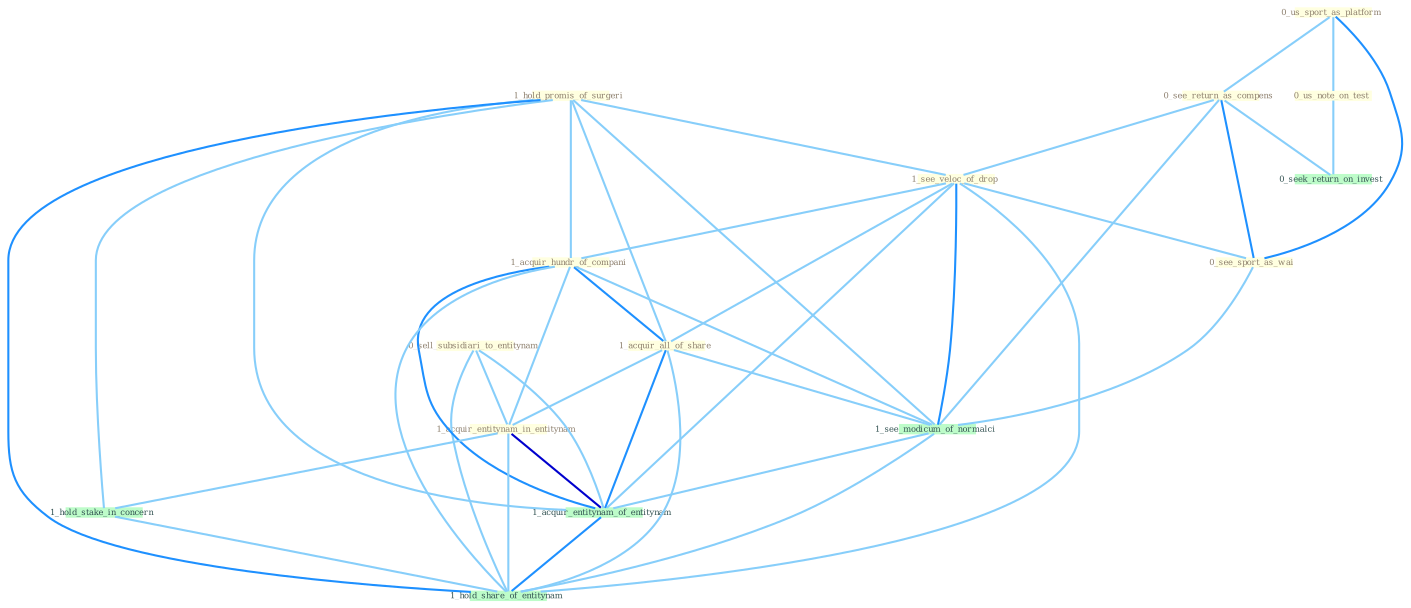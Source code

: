 Graph G{ 
    node
    [shape=polygon,style=filled,width=.5,height=.06,color="#BDFCC9",fixedsize=true,fontsize=4,
    fontcolor="#2f4f4f"];
    {node
    [color="#ffffe0", fontcolor="#8b7d6b"] "1_hold_promis_of_surgeri " "0_us_sport_as_platform " "0_us_note_on_test " "0_see_return_as_compens " "1_see_veloc_of_drop " "0_sell_subsidiari_to_entitynam " "0_see_sport_as_wai " "1_acquir_hundr_of_compani " "1_acquir_all_of_share " "1_acquir_entitynam_in_entitynam "}
{node [color="#fff0f5", fontcolor="#b22222"]}
edge [color="#B0E2FF"];

	"1_hold_promis_of_surgeri " -- "1_see_veloc_of_drop " [w="1", color="#87cefa" ];
	"1_hold_promis_of_surgeri " -- "1_acquir_hundr_of_compani " [w="1", color="#87cefa" ];
	"1_hold_promis_of_surgeri " -- "1_acquir_all_of_share " [w="1", color="#87cefa" ];
	"1_hold_promis_of_surgeri " -- "1_hold_stake_in_concern " [w="1", color="#87cefa" ];
	"1_hold_promis_of_surgeri " -- "1_see_modicum_of_normalci " [w="1", color="#87cefa" ];
	"1_hold_promis_of_surgeri " -- "1_acquir_entitynam_of_entitynam " [w="1", color="#87cefa" ];
	"1_hold_promis_of_surgeri " -- "1_hold_share_of_entitynam " [w="2", color="#1e90ff" , len=0.8];
	"0_us_sport_as_platform " -- "0_us_note_on_test " [w="1", color="#87cefa" ];
	"0_us_sport_as_platform " -- "0_see_return_as_compens " [w="1", color="#87cefa" ];
	"0_us_sport_as_platform " -- "0_see_sport_as_wai " [w="2", color="#1e90ff" , len=0.8];
	"0_us_note_on_test " -- "0_seek_return_on_invest " [w="1", color="#87cefa" ];
	"0_see_return_as_compens " -- "1_see_veloc_of_drop " [w="1", color="#87cefa" ];
	"0_see_return_as_compens " -- "0_see_sport_as_wai " [w="2", color="#1e90ff" , len=0.8];
	"0_see_return_as_compens " -- "0_seek_return_on_invest " [w="1", color="#87cefa" ];
	"0_see_return_as_compens " -- "1_see_modicum_of_normalci " [w="1", color="#87cefa" ];
	"1_see_veloc_of_drop " -- "0_see_sport_as_wai " [w="1", color="#87cefa" ];
	"1_see_veloc_of_drop " -- "1_acquir_hundr_of_compani " [w="1", color="#87cefa" ];
	"1_see_veloc_of_drop " -- "1_acquir_all_of_share " [w="1", color="#87cefa" ];
	"1_see_veloc_of_drop " -- "1_see_modicum_of_normalci " [w="2", color="#1e90ff" , len=0.8];
	"1_see_veloc_of_drop " -- "1_acquir_entitynam_of_entitynam " [w="1", color="#87cefa" ];
	"1_see_veloc_of_drop " -- "1_hold_share_of_entitynam " [w="1", color="#87cefa" ];
	"0_sell_subsidiari_to_entitynam " -- "1_acquir_entitynam_in_entitynam " [w="1", color="#87cefa" ];
	"0_sell_subsidiari_to_entitynam " -- "1_acquir_entitynam_of_entitynam " [w="1", color="#87cefa" ];
	"0_sell_subsidiari_to_entitynam " -- "1_hold_share_of_entitynam " [w="1", color="#87cefa" ];
	"0_see_sport_as_wai " -- "1_see_modicum_of_normalci " [w="1", color="#87cefa" ];
	"1_acquir_hundr_of_compani " -- "1_acquir_all_of_share " [w="2", color="#1e90ff" , len=0.8];
	"1_acquir_hundr_of_compani " -- "1_acquir_entitynam_in_entitynam " [w="1", color="#87cefa" ];
	"1_acquir_hundr_of_compani " -- "1_see_modicum_of_normalci " [w="1", color="#87cefa" ];
	"1_acquir_hundr_of_compani " -- "1_acquir_entitynam_of_entitynam " [w="2", color="#1e90ff" , len=0.8];
	"1_acquir_hundr_of_compani " -- "1_hold_share_of_entitynam " [w="1", color="#87cefa" ];
	"1_acquir_all_of_share " -- "1_acquir_entitynam_in_entitynam " [w="1", color="#87cefa" ];
	"1_acquir_all_of_share " -- "1_see_modicum_of_normalci " [w="1", color="#87cefa" ];
	"1_acquir_all_of_share " -- "1_acquir_entitynam_of_entitynam " [w="2", color="#1e90ff" , len=0.8];
	"1_acquir_all_of_share " -- "1_hold_share_of_entitynam " [w="1", color="#87cefa" ];
	"1_acquir_entitynam_in_entitynam " -- "1_hold_stake_in_concern " [w="1", color="#87cefa" ];
	"1_acquir_entitynam_in_entitynam " -- "1_acquir_entitynam_of_entitynam " [w="3", color="#0000cd" , len=0.6];
	"1_acquir_entitynam_in_entitynam " -- "1_hold_share_of_entitynam " [w="1", color="#87cefa" ];
	"1_hold_stake_in_concern " -- "1_hold_share_of_entitynam " [w="1", color="#87cefa" ];
	"1_see_modicum_of_normalci " -- "1_acquir_entitynam_of_entitynam " [w="1", color="#87cefa" ];
	"1_see_modicum_of_normalci " -- "1_hold_share_of_entitynam " [w="1", color="#87cefa" ];
	"1_acquir_entitynam_of_entitynam " -- "1_hold_share_of_entitynam " [w="2", color="#1e90ff" , len=0.8];
}